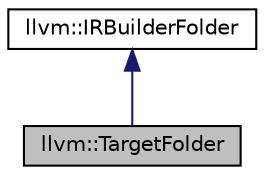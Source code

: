 digraph "llvm::TargetFolder"
{
 // LATEX_PDF_SIZE
  bgcolor="transparent";
  edge [fontname="Helvetica",fontsize="10",labelfontname="Helvetica",labelfontsize="10"];
  node [fontname="Helvetica",fontsize="10",shape=record];
  Node1 [label="llvm::TargetFolder",height=0.2,width=0.4,color="black", fillcolor="grey75", style="filled", fontcolor="black",tooltip="TargetFolder - Create constants with target dependent folding."];
  Node2 -> Node1 [dir="back",color="midnightblue",fontsize="10",style="solid",fontname="Helvetica"];
  Node2 [label="llvm::IRBuilderFolder",height=0.2,width=0.4,color="black",URL="$classllvm_1_1IRBuilderFolder.html",tooltip="IRBuilderFolder - Interface for constant folding in IRBuilder."];
}
